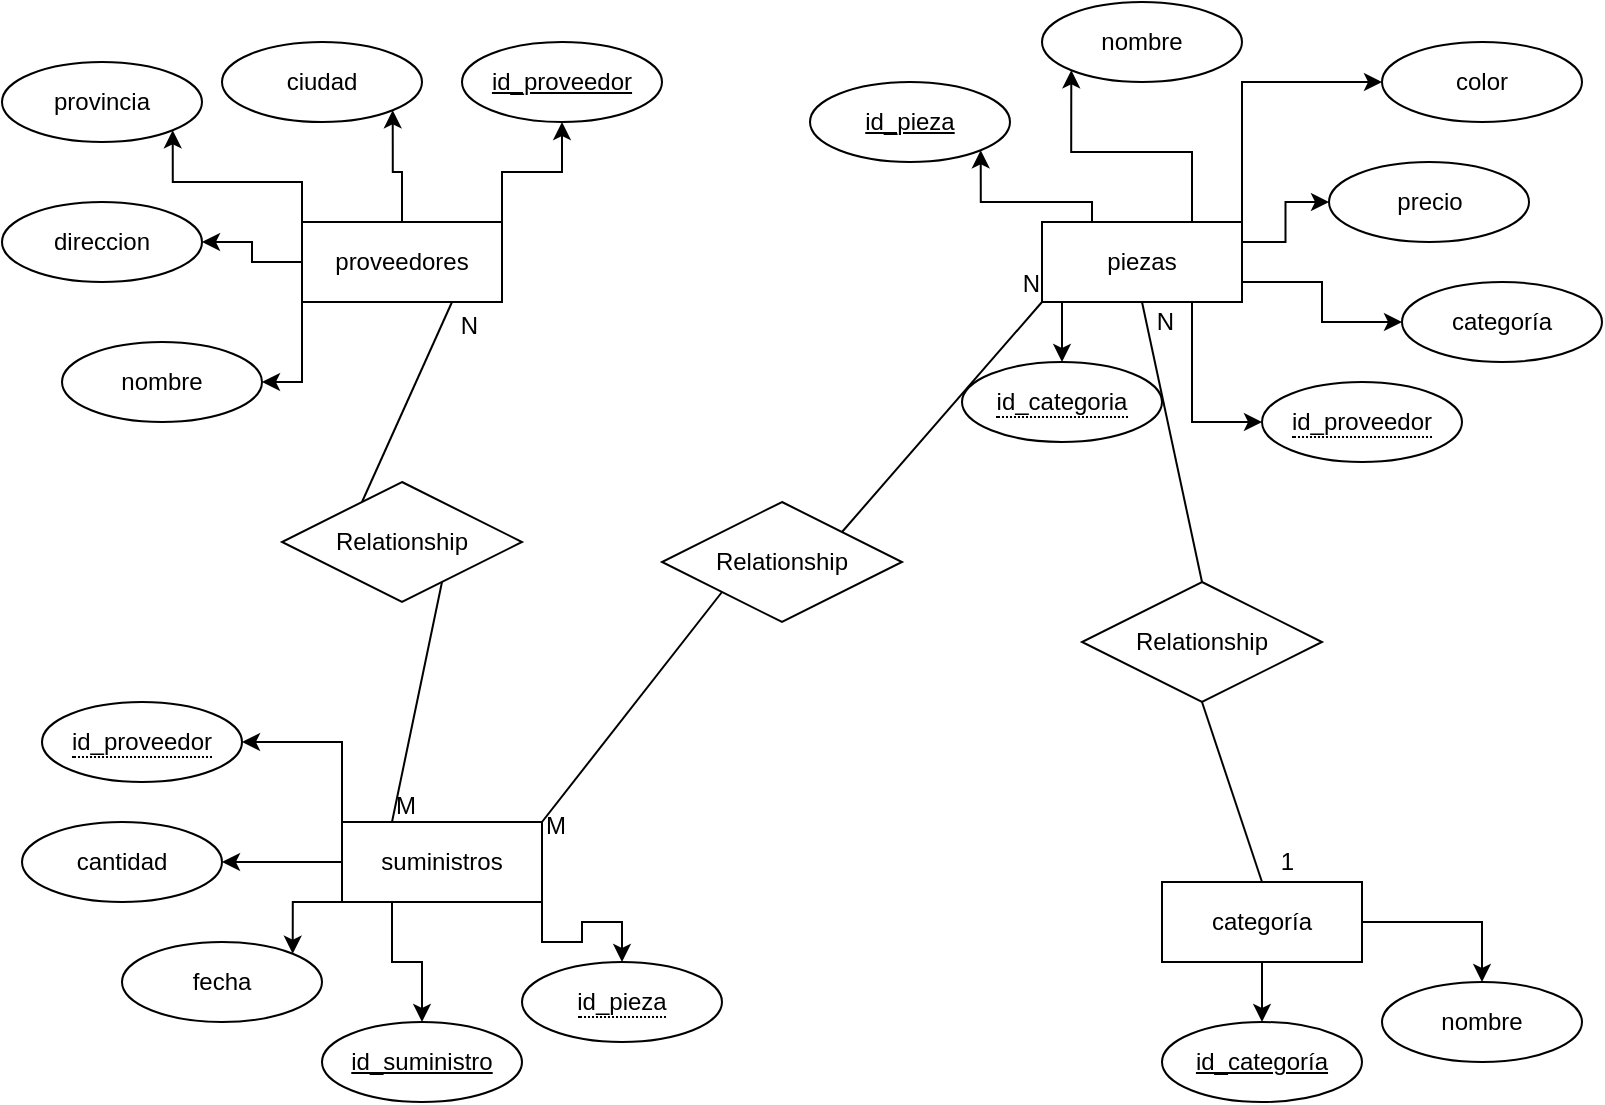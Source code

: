 <mxfile version="22.0.3" type="github">
  <diagram name="Página-1" id="3HhmI9jsTI8OrooDVBdm">
    <mxGraphModel dx="1118" dy="536" grid="1" gridSize="10" guides="1" tooltips="1" connect="1" arrows="1" fold="1" page="1" pageScale="1" pageWidth="827" pageHeight="1169" math="0" shadow="0">
      <root>
        <mxCell id="0" />
        <mxCell id="1" parent="0" />
        <mxCell id="cNzEcOBiY9ntpD_yxa8k-32" style="edgeStyle=orthogonalEdgeStyle;rounded=0;orthogonalLoop=1;jettySize=auto;html=1;exitX=1;exitY=0;exitDx=0;exitDy=0;entryX=0.5;entryY=1;entryDx=0;entryDy=0;" parent="1" source="CgpgjMbZIhGa_wemtQu6-1" target="CgpgjMbZIhGa_wemtQu6-6" edge="1">
          <mxGeometry relative="1" as="geometry" />
        </mxCell>
        <mxCell id="cNzEcOBiY9ntpD_yxa8k-34" style="edgeStyle=orthogonalEdgeStyle;rounded=0;orthogonalLoop=1;jettySize=auto;html=1;exitX=0.5;exitY=0;exitDx=0;exitDy=0;entryX=1;entryY=1;entryDx=0;entryDy=0;" parent="1" source="CgpgjMbZIhGa_wemtQu6-1" target="CgpgjMbZIhGa_wemtQu6-4" edge="1">
          <mxGeometry relative="1" as="geometry" />
        </mxCell>
        <mxCell id="cNzEcOBiY9ntpD_yxa8k-35" style="edgeStyle=orthogonalEdgeStyle;rounded=0;orthogonalLoop=1;jettySize=auto;html=1;exitX=0;exitY=0;exitDx=0;exitDy=0;entryX=1;entryY=1;entryDx=0;entryDy=0;" parent="1" source="CgpgjMbZIhGa_wemtQu6-1" target="CgpgjMbZIhGa_wemtQu6-5" edge="1">
          <mxGeometry relative="1" as="geometry" />
        </mxCell>
        <mxCell id="cNzEcOBiY9ntpD_yxa8k-36" style="edgeStyle=orthogonalEdgeStyle;rounded=0;orthogonalLoop=1;jettySize=auto;html=1;exitX=0;exitY=0.5;exitDx=0;exitDy=0;entryX=1;entryY=0.5;entryDx=0;entryDy=0;" parent="1" source="CgpgjMbZIhGa_wemtQu6-1" target="CgpgjMbZIhGa_wemtQu6-3" edge="1">
          <mxGeometry relative="1" as="geometry" />
        </mxCell>
        <mxCell id="cNzEcOBiY9ntpD_yxa8k-37" style="edgeStyle=orthogonalEdgeStyle;rounded=0;orthogonalLoop=1;jettySize=auto;html=1;exitX=0;exitY=1;exitDx=0;exitDy=0;entryX=1;entryY=0.5;entryDx=0;entryDy=0;" parent="1" source="CgpgjMbZIhGa_wemtQu6-1" target="CgpgjMbZIhGa_wemtQu6-2" edge="1">
          <mxGeometry relative="1" as="geometry" />
        </mxCell>
        <mxCell id="CgpgjMbZIhGa_wemtQu6-1" value="proveedores" style="whiteSpace=wrap;html=1;align=center;" parent="1" vertex="1">
          <mxGeometry x="160" y="110" width="100" height="40" as="geometry" />
        </mxCell>
        <mxCell id="CgpgjMbZIhGa_wemtQu6-2" value="nombre" style="ellipse;whiteSpace=wrap;html=1;align=center;" parent="1" vertex="1">
          <mxGeometry x="40" y="170" width="100" height="40" as="geometry" />
        </mxCell>
        <mxCell id="CgpgjMbZIhGa_wemtQu6-3" value="direccion" style="ellipse;whiteSpace=wrap;html=1;align=center;" parent="1" vertex="1">
          <mxGeometry x="10" y="100" width="100" height="40" as="geometry" />
        </mxCell>
        <mxCell id="CgpgjMbZIhGa_wemtQu6-4" value="ciudad" style="ellipse;whiteSpace=wrap;html=1;align=center;" parent="1" vertex="1">
          <mxGeometry x="120" y="20" width="100" height="40" as="geometry" />
        </mxCell>
        <mxCell id="CgpgjMbZIhGa_wemtQu6-5" value="provincia" style="ellipse;whiteSpace=wrap;html=1;align=center;" parent="1" vertex="1">
          <mxGeometry x="10" y="30" width="100" height="40" as="geometry" />
        </mxCell>
        <mxCell id="CgpgjMbZIhGa_wemtQu6-6" value="id_proveedor" style="ellipse;whiteSpace=wrap;html=1;align=center;fontStyle=4;" parent="1" vertex="1">
          <mxGeometry x="240" y="20" width="100" height="40" as="geometry" />
        </mxCell>
        <mxCell id="cNzEcOBiY9ntpD_yxa8k-38" style="edgeStyle=orthogonalEdgeStyle;rounded=0;orthogonalLoop=1;jettySize=auto;html=1;exitX=0.25;exitY=0;exitDx=0;exitDy=0;entryX=1;entryY=1;entryDx=0;entryDy=0;" parent="1" source="CgpgjMbZIhGa_wemtQu6-7" target="CgpgjMbZIhGa_wemtQu6-8" edge="1">
          <mxGeometry relative="1" as="geometry">
            <Array as="points">
              <mxPoint x="555" y="100" />
              <mxPoint x="499" y="100" />
            </Array>
          </mxGeometry>
        </mxCell>
        <mxCell id="cNzEcOBiY9ntpD_yxa8k-39" style="edgeStyle=orthogonalEdgeStyle;rounded=0;orthogonalLoop=1;jettySize=auto;html=1;exitX=0.75;exitY=0;exitDx=0;exitDy=0;entryX=0;entryY=1;entryDx=0;entryDy=0;" parent="1" source="CgpgjMbZIhGa_wemtQu6-7" target="CgpgjMbZIhGa_wemtQu6-11" edge="1">
          <mxGeometry relative="1" as="geometry" />
        </mxCell>
        <mxCell id="cNzEcOBiY9ntpD_yxa8k-40" style="edgeStyle=orthogonalEdgeStyle;rounded=0;orthogonalLoop=1;jettySize=auto;html=1;exitX=1;exitY=0;exitDx=0;exitDy=0;entryX=0;entryY=0.5;entryDx=0;entryDy=0;" parent="1" source="CgpgjMbZIhGa_wemtQu6-7" target="CgpgjMbZIhGa_wemtQu6-10" edge="1">
          <mxGeometry relative="1" as="geometry" />
        </mxCell>
        <mxCell id="cNzEcOBiY9ntpD_yxa8k-41" style="edgeStyle=orthogonalEdgeStyle;rounded=0;orthogonalLoop=1;jettySize=auto;html=1;exitX=1;exitY=0.25;exitDx=0;exitDy=0;entryX=0;entryY=0.5;entryDx=0;entryDy=0;" parent="1" source="CgpgjMbZIhGa_wemtQu6-7" target="CgpgjMbZIhGa_wemtQu6-9" edge="1">
          <mxGeometry relative="1" as="geometry" />
        </mxCell>
        <mxCell id="cNzEcOBiY9ntpD_yxa8k-42" style="edgeStyle=orthogonalEdgeStyle;rounded=0;orthogonalLoop=1;jettySize=auto;html=1;exitX=1;exitY=0.75;exitDx=0;exitDy=0;entryX=0;entryY=0.5;entryDx=0;entryDy=0;" parent="1" source="CgpgjMbZIhGa_wemtQu6-7" target="CgpgjMbZIhGa_wemtQu6-12" edge="1">
          <mxGeometry relative="1" as="geometry" />
        </mxCell>
        <mxCell id="cNzEcOBiY9ntpD_yxa8k-43" style="edgeStyle=orthogonalEdgeStyle;rounded=0;orthogonalLoop=1;jettySize=auto;html=1;exitX=0.75;exitY=1;exitDx=0;exitDy=0;entryX=0;entryY=0.5;entryDx=0;entryDy=0;" parent="1" source="CgpgjMbZIhGa_wemtQu6-7" target="cNzEcOBiY9ntpD_yxa8k-15" edge="1">
          <mxGeometry relative="1" as="geometry" />
        </mxCell>
        <mxCell id="cNzEcOBiY9ntpD_yxa8k-53" style="edgeStyle=orthogonalEdgeStyle;rounded=0;orthogonalLoop=1;jettySize=auto;html=1;exitX=0.25;exitY=1;exitDx=0;exitDy=0;entryX=0.5;entryY=0;entryDx=0;entryDy=0;" parent="1" source="CgpgjMbZIhGa_wemtQu6-7" target="cNzEcOBiY9ntpD_yxa8k-52" edge="1">
          <mxGeometry relative="1" as="geometry" />
        </mxCell>
        <mxCell id="CgpgjMbZIhGa_wemtQu6-7" value="piezas" style="whiteSpace=wrap;html=1;align=center;" parent="1" vertex="1">
          <mxGeometry x="530" y="110" width="100" height="40" as="geometry" />
        </mxCell>
        <mxCell id="CgpgjMbZIhGa_wemtQu6-8" value="id_pieza" style="ellipse;whiteSpace=wrap;html=1;align=center;fontStyle=4;" parent="1" vertex="1">
          <mxGeometry x="414" y="40" width="100" height="40" as="geometry" />
        </mxCell>
        <mxCell id="CgpgjMbZIhGa_wemtQu6-9" value="precio" style="ellipse;whiteSpace=wrap;html=1;align=center;" parent="1" vertex="1">
          <mxGeometry x="673.5" y="80" width="100" height="40" as="geometry" />
        </mxCell>
        <mxCell id="CgpgjMbZIhGa_wemtQu6-10" value="color" style="ellipse;whiteSpace=wrap;html=1;align=center;" parent="1" vertex="1">
          <mxGeometry x="700" y="20" width="100" height="40" as="geometry" />
        </mxCell>
        <mxCell id="CgpgjMbZIhGa_wemtQu6-11" value="nombre" style="ellipse;whiteSpace=wrap;html=1;align=center;" parent="1" vertex="1">
          <mxGeometry x="530" width="100" height="40" as="geometry" />
        </mxCell>
        <mxCell id="CgpgjMbZIhGa_wemtQu6-12" value="categoría" style="ellipse;whiteSpace=wrap;html=1;align=center;" parent="1" vertex="1">
          <mxGeometry x="710" y="140" width="100" height="40" as="geometry" />
        </mxCell>
        <mxCell id="cNzEcOBiY9ntpD_yxa8k-44" style="edgeStyle=orthogonalEdgeStyle;rounded=0;orthogonalLoop=1;jettySize=auto;html=1;exitX=1;exitY=0.5;exitDx=0;exitDy=0;entryX=0.5;entryY=0;entryDx=0;entryDy=0;" parent="1" source="CgpgjMbZIhGa_wemtQu6-13" target="CgpgjMbZIhGa_wemtQu6-15" edge="1">
          <mxGeometry relative="1" as="geometry" />
        </mxCell>
        <mxCell id="cNzEcOBiY9ntpD_yxa8k-45" style="edgeStyle=orthogonalEdgeStyle;rounded=0;orthogonalLoop=1;jettySize=auto;html=1;exitX=0.5;exitY=1;exitDx=0;exitDy=0;entryX=0.5;entryY=0;entryDx=0;entryDy=0;" parent="1" source="CgpgjMbZIhGa_wemtQu6-13" target="CgpgjMbZIhGa_wemtQu6-14" edge="1">
          <mxGeometry relative="1" as="geometry" />
        </mxCell>
        <mxCell id="CgpgjMbZIhGa_wemtQu6-13" value="categoría" style="whiteSpace=wrap;html=1;align=center;" parent="1" vertex="1">
          <mxGeometry x="590" y="440" width="100" height="40" as="geometry" />
        </mxCell>
        <mxCell id="CgpgjMbZIhGa_wemtQu6-14" value="id_categoría" style="ellipse;whiteSpace=wrap;html=1;align=center;fontStyle=4;" parent="1" vertex="1">
          <mxGeometry x="590" y="510" width="100" height="40" as="geometry" />
        </mxCell>
        <mxCell id="CgpgjMbZIhGa_wemtQu6-15" value="nombre" style="ellipse;whiteSpace=wrap;html=1;align=center;" parent="1" vertex="1">
          <mxGeometry x="700" y="490" width="100" height="40" as="geometry" />
        </mxCell>
        <mxCell id="cNzEcOBiY9ntpD_yxa8k-47" style="edgeStyle=orthogonalEdgeStyle;rounded=0;orthogonalLoop=1;jettySize=auto;html=1;exitX=0;exitY=0;exitDx=0;exitDy=0;entryX=1;entryY=0.5;entryDx=0;entryDy=0;" parent="1" source="CgpgjMbZIhGa_wemtQu6-16" target="cNzEcOBiY9ntpD_yxa8k-23" edge="1">
          <mxGeometry relative="1" as="geometry" />
        </mxCell>
        <mxCell id="cNzEcOBiY9ntpD_yxa8k-48" style="edgeStyle=orthogonalEdgeStyle;rounded=0;orthogonalLoop=1;jettySize=auto;html=1;exitX=0;exitY=0.5;exitDx=0;exitDy=0;entryX=1;entryY=0.5;entryDx=0;entryDy=0;" parent="1" source="CgpgjMbZIhGa_wemtQu6-16" target="CgpgjMbZIhGa_wemtQu6-17" edge="1">
          <mxGeometry relative="1" as="geometry" />
        </mxCell>
        <mxCell id="cNzEcOBiY9ntpD_yxa8k-49" style="edgeStyle=orthogonalEdgeStyle;rounded=0;orthogonalLoop=1;jettySize=auto;html=1;exitX=0;exitY=1;exitDx=0;exitDy=0;entryX=1;entryY=0;entryDx=0;entryDy=0;" parent="1" source="CgpgjMbZIhGa_wemtQu6-16" target="CgpgjMbZIhGa_wemtQu6-18" edge="1">
          <mxGeometry relative="1" as="geometry" />
        </mxCell>
        <mxCell id="cNzEcOBiY9ntpD_yxa8k-50" style="edgeStyle=orthogonalEdgeStyle;rounded=0;orthogonalLoop=1;jettySize=auto;html=1;exitX=0.25;exitY=1;exitDx=0;exitDy=0;entryX=0.5;entryY=0;entryDx=0;entryDy=0;" parent="1" source="CgpgjMbZIhGa_wemtQu6-16" target="CgpgjMbZIhGa_wemtQu6-19" edge="1">
          <mxGeometry relative="1" as="geometry" />
        </mxCell>
        <mxCell id="cNzEcOBiY9ntpD_yxa8k-51" style="edgeStyle=orthogonalEdgeStyle;rounded=0;orthogonalLoop=1;jettySize=auto;html=1;exitX=1;exitY=1;exitDx=0;exitDy=0;entryX=0.5;entryY=0;entryDx=0;entryDy=0;" parent="1" source="CgpgjMbZIhGa_wemtQu6-16" target="cNzEcOBiY9ntpD_yxa8k-24" edge="1">
          <mxGeometry relative="1" as="geometry" />
        </mxCell>
        <mxCell id="CgpgjMbZIhGa_wemtQu6-16" value="suministros" style="whiteSpace=wrap;html=1;align=center;" parent="1" vertex="1">
          <mxGeometry x="180" y="410" width="100" height="40" as="geometry" />
        </mxCell>
        <mxCell id="CgpgjMbZIhGa_wemtQu6-17" value="cantidad" style="ellipse;whiteSpace=wrap;html=1;align=center;" parent="1" vertex="1">
          <mxGeometry x="20" y="410" width="100" height="40" as="geometry" />
        </mxCell>
        <mxCell id="CgpgjMbZIhGa_wemtQu6-18" value="fecha" style="ellipse;whiteSpace=wrap;html=1;align=center;" parent="1" vertex="1">
          <mxGeometry x="70" y="470" width="100" height="40" as="geometry" />
        </mxCell>
        <mxCell id="CgpgjMbZIhGa_wemtQu6-19" value="id_suministro" style="ellipse;whiteSpace=wrap;html=1;align=center;fontStyle=4;" parent="1" vertex="1">
          <mxGeometry x="170" y="510" width="100" height="40" as="geometry" />
        </mxCell>
        <mxCell id="cNzEcOBiY9ntpD_yxa8k-7" value="" style="endArrow=none;html=1;rounded=0;exitX=0.5;exitY=0;exitDx=0;exitDy=0;entryX=0.5;entryY=1;entryDx=0;entryDy=0;" parent="1" source="cNzEcOBiY9ntpD_yxa8k-8" target="CgpgjMbZIhGa_wemtQu6-7" edge="1">
          <mxGeometry relative="1" as="geometry">
            <mxPoint x="360" y="300" as="sourcePoint" />
            <mxPoint x="520" y="300" as="targetPoint" />
          </mxGeometry>
        </mxCell>
        <mxCell id="cNzEcOBiY9ntpD_yxa8k-9" value="1" style="resizable=0;html=1;whiteSpace=wrap;align=right;verticalAlign=bottom;" parent="1" connectable="0" vertex="1">
          <mxGeometry x="690" y="110" as="geometry">
            <mxPoint x="-33" y="328" as="offset" />
          </mxGeometry>
        </mxCell>
        <mxCell id="cNzEcOBiY9ntpD_yxa8k-10" value="N" style="resizable=0;html=1;whiteSpace=wrap;align=right;verticalAlign=bottom;" parent="1" connectable="0" vertex="1">
          <mxGeometry x="350" y="130" as="geometry">
            <mxPoint x="247" y="38" as="offset" />
          </mxGeometry>
        </mxCell>
        <mxCell id="cNzEcOBiY9ntpD_yxa8k-11" value="" style="endArrow=none;html=1;rounded=0;exitX=0.5;exitY=0;exitDx=0;exitDy=0;entryX=0.5;entryY=1;entryDx=0;entryDy=0;" parent="1" source="CgpgjMbZIhGa_wemtQu6-13" target="cNzEcOBiY9ntpD_yxa8k-8" edge="1">
          <mxGeometry relative="1" as="geometry">
            <mxPoint x="670" y="420" as="sourcePoint" />
            <mxPoint x="530" y="150" as="targetPoint" />
            <Array as="points" />
          </mxGeometry>
        </mxCell>
        <mxCell id="cNzEcOBiY9ntpD_yxa8k-8" value="Relationship" style="shape=rhombus;perimeter=rhombusPerimeter;whiteSpace=wrap;html=1;align=center;" parent="1" vertex="1">
          <mxGeometry x="550" y="290" width="120" height="60" as="geometry" />
        </mxCell>
        <mxCell id="cNzEcOBiY9ntpD_yxa8k-15" value="&lt;span style=&quot;border-bottom: 1px dotted&quot;&gt;id_proveedor&lt;/span&gt;" style="ellipse;whiteSpace=wrap;html=1;align=center;" parent="1" vertex="1">
          <mxGeometry x="640" y="190" width="100" height="40" as="geometry" />
        </mxCell>
        <mxCell id="cNzEcOBiY9ntpD_yxa8k-16" value="" style="endArrow=none;html=1;rounded=0;entryX=0;entryY=1;entryDx=0;entryDy=0;exitX=1;exitY=0;exitDx=0;exitDy=0;" parent="1" source="cNzEcOBiY9ntpD_yxa8k-19" target="CgpgjMbZIhGa_wemtQu6-7" edge="1">
          <mxGeometry relative="1" as="geometry">
            <mxPoint x="360" y="280" as="sourcePoint" />
            <mxPoint x="520" y="280" as="targetPoint" />
          </mxGeometry>
        </mxCell>
        <mxCell id="cNzEcOBiY9ntpD_yxa8k-18" value="N" style="resizable=0;html=1;whiteSpace=wrap;align=right;verticalAlign=bottom;" parent="cNzEcOBiY9ntpD_yxa8k-16" connectable="0" vertex="1">
          <mxGeometry x="1" relative="1" as="geometry" />
        </mxCell>
        <mxCell id="cNzEcOBiY9ntpD_yxa8k-20" value="" style="endArrow=none;html=1;rounded=0;entryX=0;entryY=1;entryDx=0;entryDy=0;exitX=1;exitY=0;exitDx=0;exitDy=0;" parent="1" source="CgpgjMbZIhGa_wemtQu6-16" target="cNzEcOBiY9ntpD_yxa8k-19" edge="1">
          <mxGeometry relative="1" as="geometry">
            <mxPoint x="280" y="410" as="sourcePoint" />
            <mxPoint x="530" y="150" as="targetPoint" />
          </mxGeometry>
        </mxCell>
        <mxCell id="cNzEcOBiY9ntpD_yxa8k-21" value="M" style="resizable=0;html=1;whiteSpace=wrap;align=left;verticalAlign=bottom;" parent="cNzEcOBiY9ntpD_yxa8k-20" connectable="0" vertex="1">
          <mxGeometry x="-1" relative="1" as="geometry">
            <mxPoint y="10" as="offset" />
          </mxGeometry>
        </mxCell>
        <mxCell id="cNzEcOBiY9ntpD_yxa8k-19" value="Relationship" style="shape=rhombus;perimeter=rhombusPerimeter;whiteSpace=wrap;html=1;align=center;" parent="1" vertex="1">
          <mxGeometry x="340" y="250" width="120" height="60" as="geometry" />
        </mxCell>
        <mxCell id="cNzEcOBiY9ntpD_yxa8k-23" value="&lt;span style=&quot;border-bottom: 1px dotted&quot;&gt;id_proveedor&lt;/span&gt;" style="ellipse;whiteSpace=wrap;html=1;align=center;" parent="1" vertex="1">
          <mxGeometry x="30" y="350" width="100" height="40" as="geometry" />
        </mxCell>
        <mxCell id="cNzEcOBiY9ntpD_yxa8k-24" value="&lt;span style=&quot;border-bottom: 1px dotted&quot;&gt;id_pieza&lt;/span&gt;" style="ellipse;whiteSpace=wrap;html=1;align=center;" parent="1" vertex="1">
          <mxGeometry x="270" y="480" width="100" height="40" as="geometry" />
        </mxCell>
        <mxCell id="cNzEcOBiY9ntpD_yxa8k-25" value="" style="endArrow=none;html=1;rounded=0;entryX=0.75;entryY=1;entryDx=0;entryDy=0;exitX=0.25;exitY=0;exitDx=0;exitDy=0;" parent="1" source="cNzEcOBiY9ntpD_yxa8k-28" target="CgpgjMbZIhGa_wemtQu6-1" edge="1">
          <mxGeometry relative="1" as="geometry">
            <mxPoint x="360" y="280" as="sourcePoint" />
            <mxPoint x="520" y="280" as="targetPoint" />
          </mxGeometry>
        </mxCell>
        <mxCell id="cNzEcOBiY9ntpD_yxa8k-27" value="N" style="resizable=0;html=1;whiteSpace=wrap;align=right;verticalAlign=bottom;" parent="cNzEcOBiY9ntpD_yxa8k-25" connectable="0" vertex="1">
          <mxGeometry x="1" relative="1" as="geometry">
            <mxPoint x="15" y="20" as="offset" />
          </mxGeometry>
        </mxCell>
        <mxCell id="cNzEcOBiY9ntpD_yxa8k-29" value="" style="endArrow=none;html=1;rounded=0;entryX=0.75;entryY=1;entryDx=0;entryDy=0;exitX=0.25;exitY=0;exitDx=0;exitDy=0;" parent="1" source="CgpgjMbZIhGa_wemtQu6-16" target="cNzEcOBiY9ntpD_yxa8k-28" edge="1">
          <mxGeometry relative="1" as="geometry">
            <mxPoint x="205" y="410" as="sourcePoint" />
            <mxPoint x="235" y="150" as="targetPoint" />
          </mxGeometry>
        </mxCell>
        <mxCell id="cNzEcOBiY9ntpD_yxa8k-30" value="M" style="resizable=0;html=1;whiteSpace=wrap;align=left;verticalAlign=bottom;" parent="cNzEcOBiY9ntpD_yxa8k-29" connectable="0" vertex="1">
          <mxGeometry x="-1" relative="1" as="geometry" />
        </mxCell>
        <mxCell id="cNzEcOBiY9ntpD_yxa8k-28" value="Relationship" style="shape=rhombus;perimeter=rhombusPerimeter;whiteSpace=wrap;html=1;align=center;" parent="1" vertex="1">
          <mxGeometry x="150" y="240" width="120" height="60" as="geometry" />
        </mxCell>
        <mxCell id="cNzEcOBiY9ntpD_yxa8k-52" value="&lt;span style=&quot;border-bottom: 1px dotted&quot;&gt;id_categoria&lt;/span&gt;" style="ellipse;whiteSpace=wrap;html=1;align=center;" parent="1" vertex="1">
          <mxGeometry x="490" y="180" width="100" height="40" as="geometry" />
        </mxCell>
      </root>
    </mxGraphModel>
  </diagram>
</mxfile>
